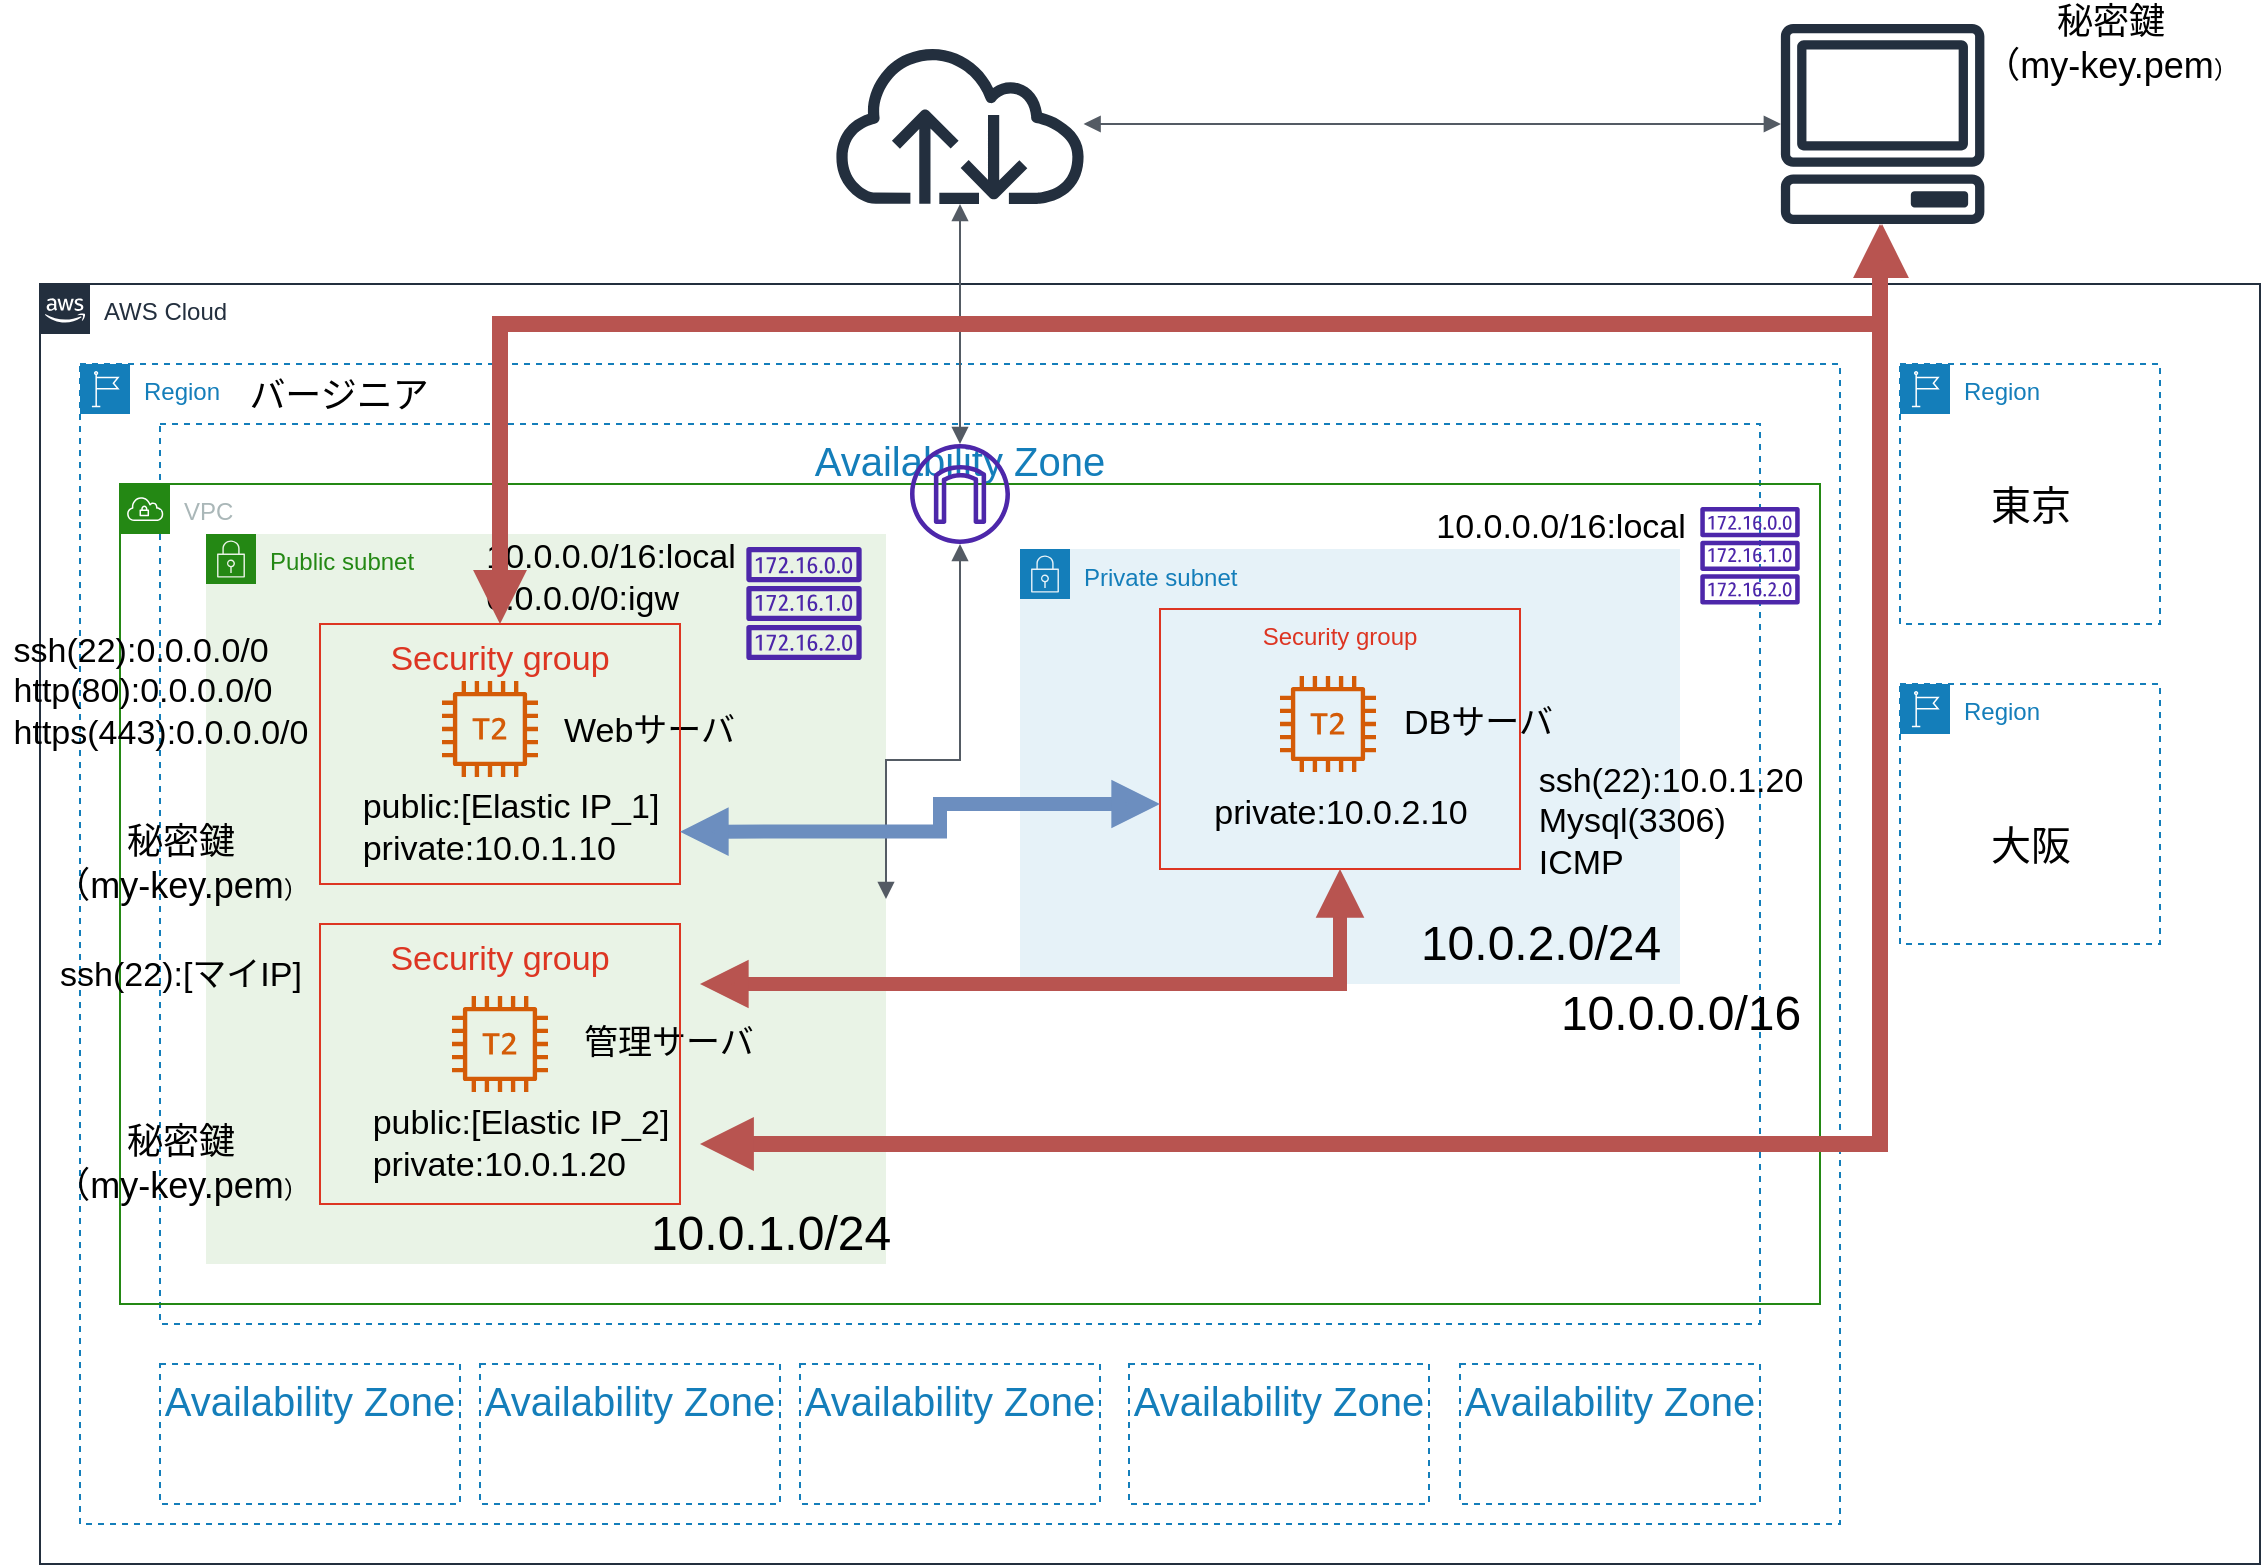 <mxfile version="16.5.4" type="device"><diagram id="jHGPRK7OEZZswcV6LGpF" name="Page-1"><mxGraphModel dx="1673" dy="934" grid="1" gridSize="10" guides="1" tooltips="1" connect="1" arrows="1" fold="1" page="1" pageScale="1" pageWidth="1169" pageHeight="827" math="0" shadow="0"><root><mxCell id="0"/><mxCell id="1" parent="0"/><mxCell id="D1KLTxWbHaSVt6todmUT-1" value="AWS Cloud" style="points=[[0,0],[0.25,0],[0.5,0],[0.75,0],[1,0],[1,0.25],[1,0.5],[1,0.75],[1,1],[0.75,1],[0.5,1],[0.25,1],[0,1],[0,0.75],[0,0.5],[0,0.25]];outlineConnect=0;gradientColor=none;html=1;whiteSpace=wrap;fontSize=12;fontStyle=0;shape=mxgraph.aws4.group;grIcon=mxgraph.aws4.group_aws_cloud_alt;strokeColor=#232F3E;fillColor=none;verticalAlign=top;align=left;spacingLeft=30;fontColor=#232F3E;dashed=0;" parent="1" vertex="1"><mxGeometry x="40" y="170" width="1110" height="640" as="geometry"/></mxCell><mxCell id="D1KLTxWbHaSVt6todmUT-3" value="Region" style="points=[[0,0],[0.25,0],[0.5,0],[0.75,0],[1,0],[1,0.25],[1,0.5],[1,0.75],[1,1],[0.75,1],[0.5,1],[0.25,1],[0,1],[0,0.75],[0,0.5],[0,0.25]];outlineConnect=0;gradientColor=none;html=1;whiteSpace=wrap;fontSize=12;fontStyle=0;shape=mxgraph.aws4.group;grIcon=mxgraph.aws4.group_region;strokeColor=#147EBA;fillColor=none;verticalAlign=top;align=left;spacingLeft=30;fontColor=#147EBA;dashed=1;" parent="1" vertex="1"><mxGeometry x="60" y="210" width="880" height="580" as="geometry"/></mxCell><mxCell id="D1KLTxWbHaSVt6todmUT-4" value="&lt;font style=&quot;font-size: 18px&quot;&gt;バージニア&lt;/font&gt;" style="text;html=1;resizable=0;autosize=1;align=center;verticalAlign=middle;points=[];fillColor=none;strokeColor=none;rounded=0;" parent="1" vertex="1"><mxGeometry x="134" y="216" width="110" height="20" as="geometry"/></mxCell><mxCell id="D1KLTxWbHaSVt6todmUT-5" value="Region" style="points=[[0,0],[0.25,0],[0.5,0],[0.75,0],[1,0],[1,0.25],[1,0.5],[1,0.75],[1,1],[0.75,1],[0.5,1],[0.25,1],[0,1],[0,0.75],[0,0.5],[0,0.25]];outlineConnect=0;gradientColor=none;html=1;whiteSpace=wrap;fontSize=12;fontStyle=0;shape=mxgraph.aws4.group;grIcon=mxgraph.aws4.group_region;strokeColor=#147EBA;fillColor=none;verticalAlign=top;align=left;spacingLeft=30;fontColor=#147EBA;dashed=1;" parent="1" vertex="1"><mxGeometry x="970" y="210" width="130" height="130" as="geometry"/></mxCell><mxCell id="D1KLTxWbHaSVt6todmUT-6" value="Region" style="points=[[0,0],[0.25,0],[0.5,0],[0.75,0],[1,0],[1,0.25],[1,0.5],[1,0.75],[1,1],[0.75,1],[0.5,1],[0.25,1],[0,1],[0,0.75],[0,0.5],[0,0.25]];outlineConnect=0;gradientColor=none;html=1;whiteSpace=wrap;fontSize=12;fontStyle=0;shape=mxgraph.aws4.group;grIcon=mxgraph.aws4.group_region;strokeColor=#147EBA;fillColor=none;verticalAlign=top;align=left;spacingLeft=30;fontColor=#147EBA;dashed=1;" parent="1" vertex="1"><mxGeometry x="970" y="370" width="130" height="130" as="geometry"/></mxCell><mxCell id="D1KLTxWbHaSVt6todmUT-7" value="&lt;font style=&quot;font-size: 20px&quot;&gt;東京&lt;/font&gt;" style="text;html=1;resizable=0;autosize=1;align=center;verticalAlign=middle;points=[];fillColor=none;strokeColor=none;rounded=0;" parent="1" vertex="1"><mxGeometry x="1005" y="270" width="60" height="20" as="geometry"/></mxCell><mxCell id="D1KLTxWbHaSVt6todmUT-8" value="&lt;font style=&quot;font-size: 20px&quot;&gt;大阪&lt;/font&gt;" style="text;html=1;resizable=0;autosize=1;align=center;verticalAlign=middle;points=[];fillColor=none;strokeColor=none;rounded=0;" parent="1" vertex="1"><mxGeometry x="1005" y="440" width="60" height="20" as="geometry"/></mxCell><mxCell id="D1KLTxWbHaSVt6todmUT-9" value="Availability Zone" style="fillColor=none;strokeColor=#147EBA;dashed=1;verticalAlign=top;fontStyle=0;fontColor=#147EBA;fontSize=20;" parent="1" vertex="1"><mxGeometry x="100" y="240" width="800" height="450" as="geometry"/></mxCell><mxCell id="D1KLTxWbHaSVt6todmUT-11" value="Availability Zone" style="fillColor=none;strokeColor=#147EBA;dashed=1;verticalAlign=top;fontStyle=0;fontColor=#147EBA;fontSize=20;" parent="1" vertex="1"><mxGeometry x="100" y="710" width="150" height="70" as="geometry"/></mxCell><mxCell id="D1KLTxWbHaSVt6todmUT-12" value="Availability Zone" style="fillColor=none;strokeColor=#147EBA;dashed=1;verticalAlign=top;fontStyle=0;fontColor=#147EBA;fontSize=20;" parent="1" vertex="1"><mxGeometry x="260" y="710" width="150" height="70" as="geometry"/></mxCell><mxCell id="D1KLTxWbHaSVt6todmUT-13" value="Availability Zone" style="fillColor=none;strokeColor=#147EBA;dashed=1;verticalAlign=top;fontStyle=0;fontColor=#147EBA;fontSize=20;" parent="1" vertex="1"><mxGeometry x="420" y="710" width="150" height="70" as="geometry"/></mxCell><mxCell id="D1KLTxWbHaSVt6todmUT-14" value="Availability Zone" style="fillColor=none;strokeColor=#147EBA;dashed=1;verticalAlign=top;fontStyle=0;fontColor=#147EBA;fontSize=20;" parent="1" vertex="1"><mxGeometry x="584.5" y="710" width="150" height="70" as="geometry"/></mxCell><mxCell id="D1KLTxWbHaSVt6todmUT-15" value="Availability Zone" style="fillColor=none;strokeColor=#147EBA;dashed=1;verticalAlign=top;fontStyle=0;fontColor=#147EBA;fontSize=20;" parent="1" vertex="1"><mxGeometry x="750" y="710" width="150" height="70" as="geometry"/></mxCell><mxCell id="D1KLTxWbHaSVt6todmUT-16" value="VPC" style="points=[[0,0],[0.25,0],[0.5,0],[0.75,0],[1,0],[1,0.25],[1,0.5],[1,0.75],[1,1],[0.75,1],[0.5,1],[0.25,1],[0,1],[0,0.75],[0,0.5],[0,0.25]];outlineConnect=0;gradientColor=none;html=1;whiteSpace=wrap;fontSize=12;fontStyle=0;shape=mxgraph.aws4.group;grIcon=mxgraph.aws4.group_vpc;strokeColor=#248814;fillColor=none;verticalAlign=top;align=left;spacingLeft=30;fontColor=#AAB7B8;dashed=0;" parent="1" vertex="1"><mxGeometry x="80" y="270" width="850" height="410" as="geometry"/></mxCell><mxCell id="D1KLTxWbHaSVt6todmUT-17" value="&lt;font style=&quot;font-size: 24px&quot;&gt;10.0.0.0/16&lt;/font&gt;" style="text;html=1;resizable=0;autosize=1;align=center;verticalAlign=middle;points=[];fillColor=none;strokeColor=none;rounded=0;fontSize=20;" parent="1" vertex="1"><mxGeometry x="790" y="520" width="140" height="30" as="geometry"/></mxCell><mxCell id="D1KLTxWbHaSVt6todmUT-18" value="Public subnet" style="points=[[0,0],[0.25,0],[0.5,0],[0.75,0],[1,0],[1,0.25],[1,0.5],[1,0.75],[1,1],[0.75,1],[0.5,1],[0.25,1],[0,1],[0,0.75],[0,0.5],[0,0.25]];outlineConnect=0;gradientColor=none;html=1;whiteSpace=wrap;fontSize=12;fontStyle=0;shape=mxgraph.aws4.group;grIcon=mxgraph.aws4.group_security_group;grStroke=0;strokeColor=#248814;fillColor=#E9F3E6;verticalAlign=top;align=left;spacingLeft=30;fontColor=#248814;dashed=0;" parent="1" vertex="1"><mxGeometry x="123" y="295" width="340" height="365" as="geometry"/></mxCell><mxCell id="D1KLTxWbHaSVt6todmUT-19" value="&lt;font style=&quot;font-size: 24px&quot;&gt;10.0.1.0/24&lt;/font&gt;" style="text;html=1;resizable=0;autosize=1;align=center;verticalAlign=middle;points=[];fillColor=none;strokeColor=none;rounded=0;fontSize=20;" parent="1" vertex="1"><mxGeometry x="335" y="630" width="140" height="30" as="geometry"/></mxCell><mxCell id="D1KLTxWbHaSVt6todmUT-22" value="" style="sketch=0;outlineConnect=0;fontColor=#232F3E;gradientColor=none;fillColor=#232F3E;strokeColor=none;dashed=0;verticalLabelPosition=bottom;verticalAlign=top;align=center;html=1;fontSize=12;fontStyle=0;aspect=fixed;pointerEvents=1;shape=mxgraph.aws4.client;" parent="1" vertex="1"><mxGeometry x="910" y="40" width="102.63" height="100" as="geometry"/></mxCell><mxCell id="D1KLTxWbHaSVt6todmUT-23" value="" style="sketch=0;outlineConnect=0;fontColor=#232F3E;gradientColor=none;fillColor=#232F3E;strokeColor=none;dashed=0;verticalLabelPosition=bottom;verticalAlign=top;align=center;html=1;fontSize=12;fontStyle=0;aspect=fixed;pointerEvents=1;shape=mxgraph.aws4.internet;" parent="1" vertex="1"><mxGeometry x="435" y="50" width="130" height="80" as="geometry"/></mxCell><mxCell id="ukqF0awiUCykZ0KiMhG7-1" value="" style="sketch=0;outlineConnect=0;fontColor=#232F3E;gradientColor=none;fillColor=#4D27AA;strokeColor=none;dashed=0;verticalLabelPosition=bottom;verticalAlign=top;align=center;html=1;fontSize=12;fontStyle=0;aspect=fixed;pointerEvents=1;shape=mxgraph.aws4.internet_gateway;" parent="1" vertex="1"><mxGeometry x="475" y="250" width="50" height="50" as="geometry"/></mxCell><mxCell id="ukqF0awiUCykZ0KiMhG7-2" value="" style="edgeStyle=orthogonalEdgeStyle;html=1;endArrow=block;elbow=vertical;startArrow=block;startFill=1;endFill=1;strokeColor=#545B64;rounded=0;" parent="1" source="ukqF0awiUCykZ0KiMhG7-1" target="D1KLTxWbHaSVt6todmUT-23" edge="1"><mxGeometry width="100" relative="1" as="geometry"><mxPoint x="390" y="380" as="sourcePoint"/><mxPoint x="490" y="380" as="targetPoint"/></mxGeometry></mxCell><mxCell id="ukqF0awiUCykZ0KiMhG7-3" value="" style="edgeStyle=orthogonalEdgeStyle;html=1;endArrow=block;elbow=vertical;startArrow=block;startFill=1;endFill=1;strokeColor=#545B64;rounded=0;" parent="1" source="D1KLTxWbHaSVt6todmUT-23" target="D1KLTxWbHaSVt6todmUT-22" edge="1"><mxGeometry width="100" relative="1" as="geometry"><mxPoint x="390" y="380" as="sourcePoint"/><mxPoint x="490" y="380" as="targetPoint"/></mxGeometry></mxCell><mxCell id="ukqF0awiUCykZ0KiMhG7-4" value="" style="sketch=0;outlineConnect=0;fontColor=#232F3E;gradientColor=none;fillColor=#4D27AA;strokeColor=none;dashed=0;verticalLabelPosition=bottom;verticalAlign=top;align=center;html=1;fontSize=12;fontStyle=0;aspect=fixed;pointerEvents=1;shape=mxgraph.aws4.route_table;" parent="1" vertex="1"><mxGeometry x="870" y="281.54" width="50" height="48.72" as="geometry"/></mxCell><mxCell id="ukqF0awiUCykZ0KiMhG7-5" value="&lt;font style=&quot;font-size: 17px&quot;&gt;10.0.0.0/16:local&lt;/font&gt;" style="text;html=1;resizable=0;autosize=1;align=center;verticalAlign=middle;points=[];fillColor=none;strokeColor=none;rounded=0;" parent="1" vertex="1"><mxGeometry x="730" y="281.54" width="140" height="20" as="geometry"/></mxCell><mxCell id="ukqF0awiUCykZ0KiMhG7-6" value="" style="sketch=0;outlineConnect=0;fontColor=#232F3E;gradientColor=none;fillColor=#4D27AA;strokeColor=none;dashed=0;verticalLabelPosition=bottom;verticalAlign=top;align=center;html=1;fontSize=12;fontStyle=0;aspect=fixed;pointerEvents=1;shape=mxgraph.aws4.route_table;" parent="1" vertex="1"><mxGeometry x="393" y="301.54" width="58" height="56.51" as="geometry"/></mxCell><mxCell id="ukqF0awiUCykZ0KiMhG7-7" value="&lt;div style=&quot;text-align: left&quot;&gt;&lt;span style=&quot;font-size: 17px&quot;&gt;10.0.0.0/16:local&lt;/span&gt;&lt;/div&gt;&lt;font style=&quot;font-size: 17px&quot;&gt;&lt;div style=&quot;text-align: left&quot;&gt;&lt;span&gt;0.0.0.0/0:igw&lt;/span&gt;&lt;/div&gt;&lt;/font&gt;" style="text;html=1;resizable=0;autosize=1;align=center;verticalAlign=middle;points=[];fillColor=none;strokeColor=none;rounded=0;" parent="1" vertex="1"><mxGeometry x="255" y="301.54" width="140" height="30" as="geometry"/></mxCell><mxCell id="ukqF0awiUCykZ0KiMhG7-9" value="" style="edgeStyle=orthogonalEdgeStyle;html=1;endArrow=block;elbow=vertical;startArrow=block;startFill=1;endFill=1;strokeColor=#545B64;rounded=0;fontSize=17;exitX=1;exitY=0.5;exitDx=0;exitDy=0;" parent="1" source="D1KLTxWbHaSVt6todmUT-18" edge="1"><mxGeometry width="100" relative="1" as="geometry"><mxPoint x="450" y="336" as="sourcePoint"/><mxPoint x="500" y="300" as="targetPoint"/><Array as="points"><mxPoint x="500" y="408"/></Array></mxGeometry></mxCell><mxCell id="ukqF0awiUCykZ0KiMhG7-10" value="" style="sketch=0;outlineConnect=0;fontColor=#232F3E;gradientColor=none;fillColor=#D45B07;strokeColor=none;dashed=0;verticalLabelPosition=bottom;verticalAlign=top;align=center;html=1;fontSize=12;fontStyle=0;aspect=fixed;pointerEvents=1;shape=mxgraph.aws4.t2_instance;" parent="1" vertex="1"><mxGeometry x="241" y="368.49" width="48" height="48" as="geometry"/></mxCell><mxCell id="ukqF0awiUCykZ0KiMhG7-11" value="&lt;div style=&quot;text-align: left&quot;&gt;&lt;span style=&quot;font-size: 17px&quot;&gt;public:[Elastic IP_1]&lt;/span&gt;&lt;/div&gt;&lt;div style=&quot;text-align: left&quot;&gt;&lt;span style=&quot;font-size: 17px&quot;&gt;private:10.0.1.10&lt;/span&gt;&lt;/div&gt;" style="text;html=1;resizable=0;autosize=1;align=center;verticalAlign=middle;points=[];fillColor=none;strokeColor=none;rounded=0;" parent="1" vertex="1"><mxGeometry x="195" y="422.49" width="160" height="40" as="geometry"/></mxCell><mxCell id="ukqF0awiUCykZ0KiMhG7-12" value="&lt;font style=&quot;font-size: 17px&quot;&gt;Webサーバ&lt;/font&gt;" style="text;html=1;resizable=0;autosize=1;align=left;verticalAlign=middle;points=[];fillColor=none;strokeColor=none;rounded=0;" parent="1" vertex="1"><mxGeometry x="300" y="383.75" width="100" height="20" as="geometry"/></mxCell><mxCell id="ukqF0awiUCykZ0KiMhG7-13" value="Security group" style="fillColor=none;strokeColor=#DD3522;verticalAlign=top;fontStyle=0;fontColor=#DD3522;fontSize=17;" parent="1" vertex="1"><mxGeometry x="180" y="340" width="180" height="130" as="geometry"/></mxCell><mxCell id="ukqF0awiUCykZ0KiMhG7-16" value="&lt;div style=&quot;text-align: left&quot;&gt;&lt;span style=&quot;font-size: 17px&quot;&gt;ssh(22):0.0.0.0/0&lt;/span&gt;&lt;/div&gt;&lt;span style=&quot;font-size: 17px&quot;&gt;&lt;div style=&quot;text-align: left&quot;&gt;&lt;span&gt;http(80):&lt;/span&gt;&lt;span&gt;0.0.0.0/0&lt;/span&gt;&lt;/div&gt;&lt;/span&gt;&lt;span style=&quot;font-size: 17px&quot;&gt;&lt;div style=&quot;text-align: left&quot;&gt;&lt;span&gt;https(443):&lt;/span&gt;&lt;span&gt;0.0.0.0/0&lt;/span&gt;&lt;/div&gt;&lt;/span&gt;" style="text;html=1;resizable=0;autosize=1;align=center;verticalAlign=middle;points=[];fillColor=none;strokeColor=none;rounded=0;" parent="1" vertex="1"><mxGeometry x="20" y="349" width="160" height="50" as="geometry"/></mxCell><mxCell id="di8r6pEguApiscKewLgf-1" value="Private subnet" style="points=[[0,0],[0.25,0],[0.5,0],[0.75,0],[1,0],[1,0.25],[1,0.5],[1,0.75],[1,1],[0.75,1],[0.5,1],[0.25,1],[0,1],[0,0.75],[0,0.5],[0,0.25]];outlineConnect=0;gradientColor=none;html=1;whiteSpace=wrap;fontSize=12;fontStyle=0;container=1;pointerEvents=0;collapsible=0;recursiveResize=0;shape=mxgraph.aws4.group;grIcon=mxgraph.aws4.group_security_group;grStroke=0;strokeColor=#147EBA;fillColor=#E6F2F8;verticalAlign=top;align=left;spacingLeft=30;fontColor=#147EBA;dashed=0;" vertex="1" parent="1"><mxGeometry x="530" y="302.5" width="330" height="217.5" as="geometry"/></mxCell><mxCell id="di8r6pEguApiscKewLgf-2" value="&lt;font style=&quot;font-size: 24px&quot;&gt;10.0.2.0/24&lt;/font&gt;" style="text;html=1;resizable=0;autosize=1;align=center;verticalAlign=middle;points=[];fillColor=none;strokeColor=none;rounded=0;fontSize=20;" vertex="1" parent="di8r6pEguApiscKewLgf-1"><mxGeometry x="190" y="182.5" width="140" height="30" as="geometry"/></mxCell><mxCell id="di8r6pEguApiscKewLgf-3" value="" style="sketch=0;outlineConnect=0;fontColor=#232F3E;gradientColor=none;fillColor=#D45B07;strokeColor=none;dashed=0;verticalLabelPosition=bottom;verticalAlign=top;align=center;html=1;fontSize=12;fontStyle=0;aspect=fixed;pointerEvents=1;shape=mxgraph.aws4.t2_instance;" vertex="1" parent="di8r6pEguApiscKewLgf-1"><mxGeometry x="130" y="63.5" width="48" height="48" as="geometry"/></mxCell><mxCell id="di8r6pEguApiscKewLgf-5" value="&lt;font style=&quot;font-size: 17px&quot;&gt;DBサーバ&lt;/font&gt;" style="text;html=1;resizable=0;autosize=1;align=left;verticalAlign=middle;points=[];fillColor=none;strokeColor=none;rounded=0;" vertex="1" parent="di8r6pEguApiscKewLgf-1"><mxGeometry x="190" y="77.5" width="90" height="20" as="geometry"/></mxCell><mxCell id="di8r6pEguApiscKewLgf-6" value="Security group" style="fillColor=none;strokeColor=#DD3522;verticalAlign=top;fontStyle=0;fontColor=#DD3522;" vertex="1" parent="di8r6pEguApiscKewLgf-1"><mxGeometry x="70" y="30" width="180" height="130" as="geometry"/></mxCell><mxCell id="di8r6pEguApiscKewLgf-7" value="&lt;div style=&quot;text-align: left&quot;&gt;&lt;span style=&quot;font-size: 17px&quot;&gt;ssh(22):10.0.1.20&lt;/span&gt;&lt;/div&gt;&lt;span style=&quot;font-size: 17px&quot;&gt;&lt;div style=&quot;text-align: left&quot;&gt;Mysql(3306)&lt;/div&gt;&lt;div style=&quot;text-align: left&quot;&gt;ICMP&lt;/div&gt;&lt;/span&gt;" style="text;html=1;resizable=0;autosize=1;align=center;verticalAlign=middle;points=[];fillColor=none;strokeColor=none;rounded=0;" vertex="1" parent="di8r6pEguApiscKewLgf-1"><mxGeometry x="250" y="111.5" width="150" height="50" as="geometry"/></mxCell><mxCell id="di8r6pEguApiscKewLgf-4" value="&lt;div style=&quot;text-align: left&quot;&gt;&lt;span style=&quot;font-size: 17px&quot;&gt;private:10.0.2.10&lt;/span&gt;&lt;br&gt;&lt;/div&gt;" style="text;html=1;resizable=0;autosize=1;align=center;verticalAlign=middle;points=[];fillColor=none;strokeColor=none;rounded=0;" vertex="1" parent="1"><mxGeometry x="620" y="425" width="140" height="20" as="geometry"/></mxCell><mxCell id="di8r6pEguApiscKewLgf-8" value="" style="edgeStyle=orthogonalEdgeStyle;html=1;endArrow=block;elbow=vertical;startArrow=block;startFill=1;endFill=1;strokeColor=#b85450;rounded=0;exitX=0.5;exitY=0;exitDx=0;exitDy=0;strokeWidth=8;fillColor=#f8cecc;" edge="1" parent="1" source="ukqF0awiUCykZ0KiMhG7-13" target="D1KLTxWbHaSVt6todmUT-22"><mxGeometry width="100" relative="1" as="geometry"><mxPoint x="530" y="450" as="sourcePoint"/><mxPoint x="960" y="150" as="targetPoint"/><Array as="points"><mxPoint x="270" y="190"/><mxPoint x="960" y="190"/></Array></mxGeometry></mxCell><mxCell id="di8r6pEguApiscKewLgf-9" value="" style="edgeStyle=orthogonalEdgeStyle;html=1;endArrow=block;elbow=vertical;startArrow=block;startFill=1;endFill=1;strokeColor=#6c8ebf;rounded=0;entryX=0;entryY=0.75;entryDx=0;entryDy=0;fillColor=#dae8fc;strokeWidth=7;" edge="1" parent="1" target="di8r6pEguApiscKewLgf-6"><mxGeometry width="100" relative="1" as="geometry"><mxPoint x="360" y="443.82" as="sourcePoint"/><mxPoint x="460" y="443.82" as="targetPoint"/><Array as="points"><mxPoint x="490" y="444"/><mxPoint x="490" y="430"/></Array></mxGeometry></mxCell><mxCell id="di8r6pEguApiscKewLgf-10" value="&lt;font style=&quot;font-size: 18px&quot;&gt;秘密鍵&lt;br&gt;（my-key.pem&lt;/font&gt;）" style="text;html=1;resizable=0;autosize=1;align=center;verticalAlign=middle;points=[];fillColor=none;strokeColor=none;rounded=0;" vertex="1" parent="1"><mxGeometry x="1005" y="30" width="140" height="40" as="geometry"/></mxCell><mxCell id="di8r6pEguApiscKewLgf-11" value="&lt;font style=&quot;font-size: 18px&quot;&gt;秘密鍵&lt;br&gt;（my-key.pem&lt;/font&gt;）" style="text;html=1;resizable=0;autosize=1;align=center;verticalAlign=middle;points=[];fillColor=none;strokeColor=none;rounded=0;" vertex="1" parent="1"><mxGeometry x="40" y="440" width="140" height="40" as="geometry"/></mxCell><mxCell id="di8r6pEguApiscKewLgf-12" value="" style="sketch=0;outlineConnect=0;fontColor=#232F3E;gradientColor=none;fillColor=#D45B07;strokeColor=none;dashed=0;verticalLabelPosition=bottom;verticalAlign=top;align=center;html=1;fontSize=12;fontStyle=0;aspect=fixed;pointerEvents=1;shape=mxgraph.aws4.t2_instance;" vertex="1" parent="1"><mxGeometry x="246" y="526" width="48" height="48" as="geometry"/></mxCell><mxCell id="di8r6pEguApiscKewLgf-13" value="&lt;font style=&quot;font-size: 17px&quot;&gt;管理サーバ&lt;/font&gt;" style="text;html=1;resizable=0;autosize=1;align=left;verticalAlign=middle;points=[];fillColor=none;strokeColor=none;rounded=0;" vertex="1" parent="1"><mxGeometry x="310" y="540" width="100" height="20" as="geometry"/></mxCell><mxCell id="di8r6pEguApiscKewLgf-14" value="Security group" style="fillColor=none;strokeColor=#DD3522;verticalAlign=top;fontStyle=0;fontColor=#DD3522;fontSize=17;" vertex="1" parent="1"><mxGeometry x="180" y="490" width="180" height="140" as="geometry"/></mxCell><mxCell id="di8r6pEguApiscKewLgf-15" value="&lt;div style=&quot;text-align: left&quot;&gt;&lt;span style=&quot;font-size: 17px&quot;&gt;public:[Elastic IP_2]&lt;/span&gt;&lt;/div&gt;&lt;div style=&quot;text-align: left&quot;&gt;&lt;span style=&quot;font-size: 17px&quot;&gt;private:10.0.1.2&lt;/span&gt;&lt;span style=&quot;font-size: 17px&quot;&gt;0&lt;/span&gt;&lt;/div&gt;" style="text;html=1;resizable=0;autosize=1;align=center;verticalAlign=middle;points=[];fillColor=none;strokeColor=none;rounded=0;" vertex="1" parent="1"><mxGeometry x="200" y="580" width="160" height="40" as="geometry"/></mxCell><mxCell id="di8r6pEguApiscKewLgf-16" value="&lt;div style=&quot;text-align: left&quot;&gt;&lt;span style=&quot;font-size: 17px&quot;&gt;ssh(22):[マイIP]&lt;/span&gt;&lt;/div&gt;" style="text;html=1;resizable=0;autosize=1;align=center;verticalAlign=middle;points=[];fillColor=none;strokeColor=none;rounded=0;" vertex="1" parent="1"><mxGeometry x="40" y="506" width="140" height="20" as="geometry"/></mxCell><mxCell id="di8r6pEguApiscKewLgf-17" value="" style="edgeStyle=orthogonalEdgeStyle;html=1;endArrow=block;elbow=vertical;startArrow=block;startFill=1;endFill=1;strokeColor=#b85450;rounded=0;strokeWidth=8;fillColor=#f8cecc;" edge="1" parent="1" target="D1KLTxWbHaSVt6todmUT-22"><mxGeometry width="100" relative="1" as="geometry"><mxPoint x="370" y="600" as="sourcePoint"/><mxPoint x="960" y="160" as="targetPoint"/><Array as="points"><mxPoint x="960" y="600"/><mxPoint x="960" y="160"/><mxPoint x="961" y="160"/></Array></mxGeometry></mxCell><mxCell id="di8r6pEguApiscKewLgf-18" value="&lt;font style=&quot;font-size: 18px&quot;&gt;秘密鍵&lt;br&gt;（my-key.pem&lt;/font&gt;）" style="text;html=1;resizable=0;autosize=1;align=center;verticalAlign=middle;points=[];fillColor=none;strokeColor=none;rounded=0;" vertex="1" parent="1"><mxGeometry x="40" y="590" width="140" height="40" as="geometry"/></mxCell><mxCell id="di8r6pEguApiscKewLgf-19" value="" style="edgeStyle=orthogonalEdgeStyle;html=1;endArrow=block;elbow=vertical;startArrow=block;startFill=1;endFill=1;strokeColor=#b85450;rounded=0;fillColor=#f8cecc;strokeWidth=7;entryX=0.5;entryY=1;entryDx=0;entryDy=0;" edge="1" parent="1" target="di8r6pEguApiscKewLgf-6"><mxGeometry width="100" relative="1" as="geometry"><mxPoint x="370" y="520" as="sourcePoint"/><mxPoint x="600" y="430" as="targetPoint"/><Array as="points"><mxPoint x="380" y="520"/><mxPoint x="690" y="520"/></Array></mxGeometry></mxCell></root></mxGraphModel></diagram></mxfile>